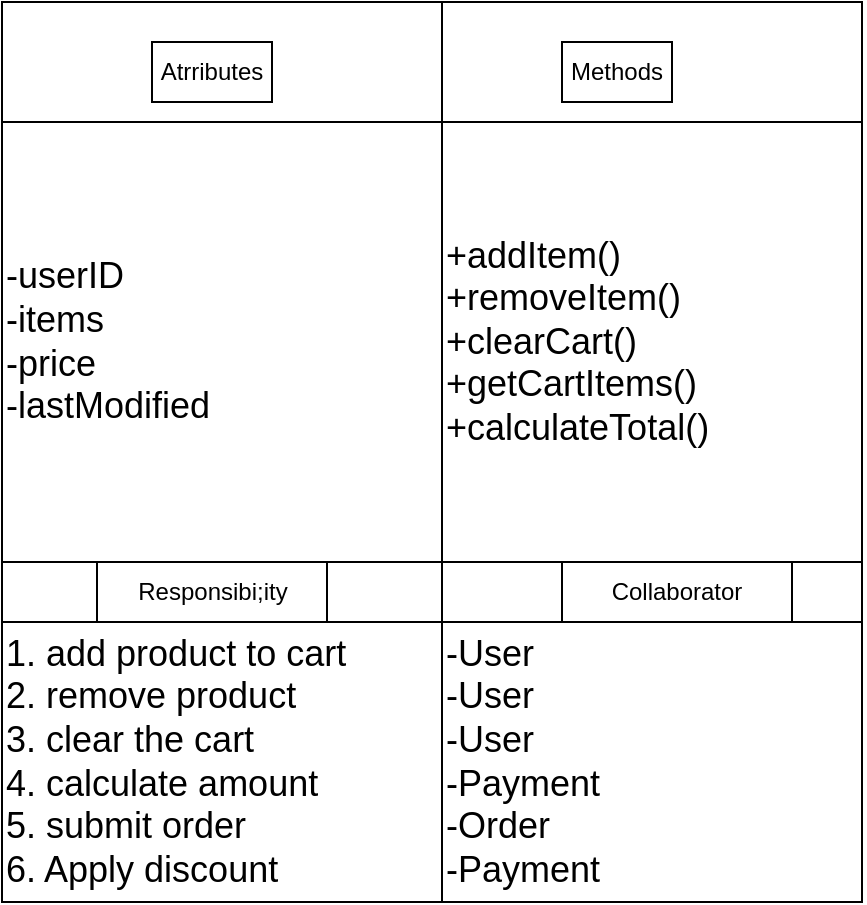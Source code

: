 <mxfile>
    <diagram id="xUCyzBrWJu7NxVFF2eS0" name="Page-1">
        <mxGraphModel dx="592" dy="470" grid="1" gridSize="10" guides="1" tooltips="1" connect="1" arrows="1" fold="1" page="1" pageScale="1" pageWidth="850" pageHeight="1100" background="#ffffff" math="0" shadow="0">
            <root>
                <mxCell id="0"/>
                <mxCell id="1" parent="0"/>
                <mxCell id="2" value="" style="shape=internalStorage;whiteSpace=wrap;html=1;backgroundOutline=1;dx=220;dy=60;fillColor=none;strokeColor=#000000;fontColor=#000000;" parent="1" vertex="1">
                    <mxGeometry x="150" y="600" width="430" height="450" as="geometry"/>
                </mxCell>
                <mxCell id="3" value="Atrributes" style="text;html=1;strokeColor=#000000;fillColor=none;align=center;verticalAlign=middle;whiteSpace=wrap;rounded=0;fontColor=#000000;" parent="1" vertex="1">
                    <mxGeometry x="225" y="620" width="60" height="30" as="geometry"/>
                </mxCell>
                <mxCell id="4" value="Methods" style="text;html=1;strokeColor=#000000;fillColor=none;align=center;verticalAlign=middle;whiteSpace=wrap;rounded=0;fontColor=#000000;" parent="1" vertex="1">
                    <mxGeometry x="430" y="620" width="55" height="30" as="geometry"/>
                </mxCell>
                <mxCell id="5" value="" style="endArrow=none;html=1;fillColor=none;strokeColor=#000000;fontColor=#000000;" parent="1" target="2" edge="1">
                    <mxGeometry width="50" height="50" relative="1" as="geometry">
                        <mxPoint x="150" y="880" as="sourcePoint"/>
                        <mxPoint x="200" y="830" as="targetPoint"/>
                        <Array as="points">
                            <mxPoint x="580" y="880"/>
                        </Array>
                    </mxGeometry>
                </mxCell>
                <mxCell id="6" value="" style="endArrow=none;html=1;fillColor=none;strokeColor=#000000;fontColor=#000000;" parent="1" edge="1">
                    <mxGeometry width="50" height="50" relative="1" as="geometry">
                        <mxPoint x="150" y="910" as="sourcePoint"/>
                        <mxPoint x="580" y="910" as="targetPoint"/>
                        <Array as="points">
                            <mxPoint x="580" y="910"/>
                        </Array>
                    </mxGeometry>
                </mxCell>
                <mxCell id="7" value="Responsibi;ity" style="text;html=1;strokeColor=#000000;fillColor=none;align=center;verticalAlign=middle;whiteSpace=wrap;rounded=0;fontColor=#000000;" parent="1" vertex="1">
                    <mxGeometry x="197.5" y="880" width="115" height="30" as="geometry"/>
                </mxCell>
                <mxCell id="8" value="Collaborator" style="text;html=1;strokeColor=#000000;fillColor=none;align=center;verticalAlign=middle;whiteSpace=wrap;rounded=0;fontColor=#000000;" parent="1" vertex="1">
                    <mxGeometry x="430" y="880" width="115" height="30" as="geometry"/>
                </mxCell>
                <mxCell id="9" value="&lt;font style=&quot;font-size: 18px;&quot;&gt;-userID&lt;br&gt;-items&lt;br&gt;-price&lt;br&gt;-lastModified&lt;br&gt;&lt;/font&gt;" style="text;html=1;strokeColor=#000000;fillColor=none;align=left;verticalAlign=middle;whiteSpace=wrap;rounded=0;fontColor=#000000;" parent="1" vertex="1">
                    <mxGeometry x="150" y="660" width="220" height="220" as="geometry"/>
                </mxCell>
                <mxCell id="10" value="&lt;font style=&quot;font-size: 18px;&quot;&gt;+addItem()&lt;br&gt;+removeItem()&lt;br&gt;+clearCart()&lt;br&gt;+getCartItems()&lt;br&gt;+calculateTotal()&lt;br&gt;&lt;/font&gt;" style="text;html=1;strokeColor=#000000;fillColor=none;align=left;verticalAlign=middle;whiteSpace=wrap;rounded=0;fontColor=#000000;" parent="1" vertex="1">
                    <mxGeometry x="370" y="660" width="210" height="220" as="geometry"/>
                </mxCell>
                <mxCell id="11" value="&lt;font style=&quot;font-size: 18px;&quot;&gt;1. add product to cart&lt;br&gt;2. remove product&lt;br&gt;3. clear the cart&lt;br&gt;4. calculate amount&lt;br&gt;5. submit order&lt;br&gt;6. Apply discount&lt;br&gt;&lt;/font&gt;" style="text;html=1;strokeColor=#000000;fillColor=none;align=left;verticalAlign=middle;whiteSpace=wrap;rounded=0;fontColor=#000000;" parent="1" vertex="1">
                    <mxGeometry x="150" y="910" width="220" height="140" as="geometry"/>
                </mxCell>
                <mxCell id="12" value="&lt;font style=&quot;font-size: 18px;&quot;&gt;-User&lt;br&gt;-User&lt;br&gt;-User&lt;br&gt;-Payment&lt;br&gt;-Order&lt;br&gt;-Payment&lt;br&gt;&lt;/font&gt;" style="text;html=1;strokeColor=#000000;fillColor=none;align=left;verticalAlign=middle;whiteSpace=wrap;rounded=0;fontColor=#000000;" parent="1" vertex="1">
                    <mxGeometry x="370" y="910" width="210" height="140" as="geometry"/>
                </mxCell>
            </root>
        </mxGraphModel>
    </diagram>
</mxfile>